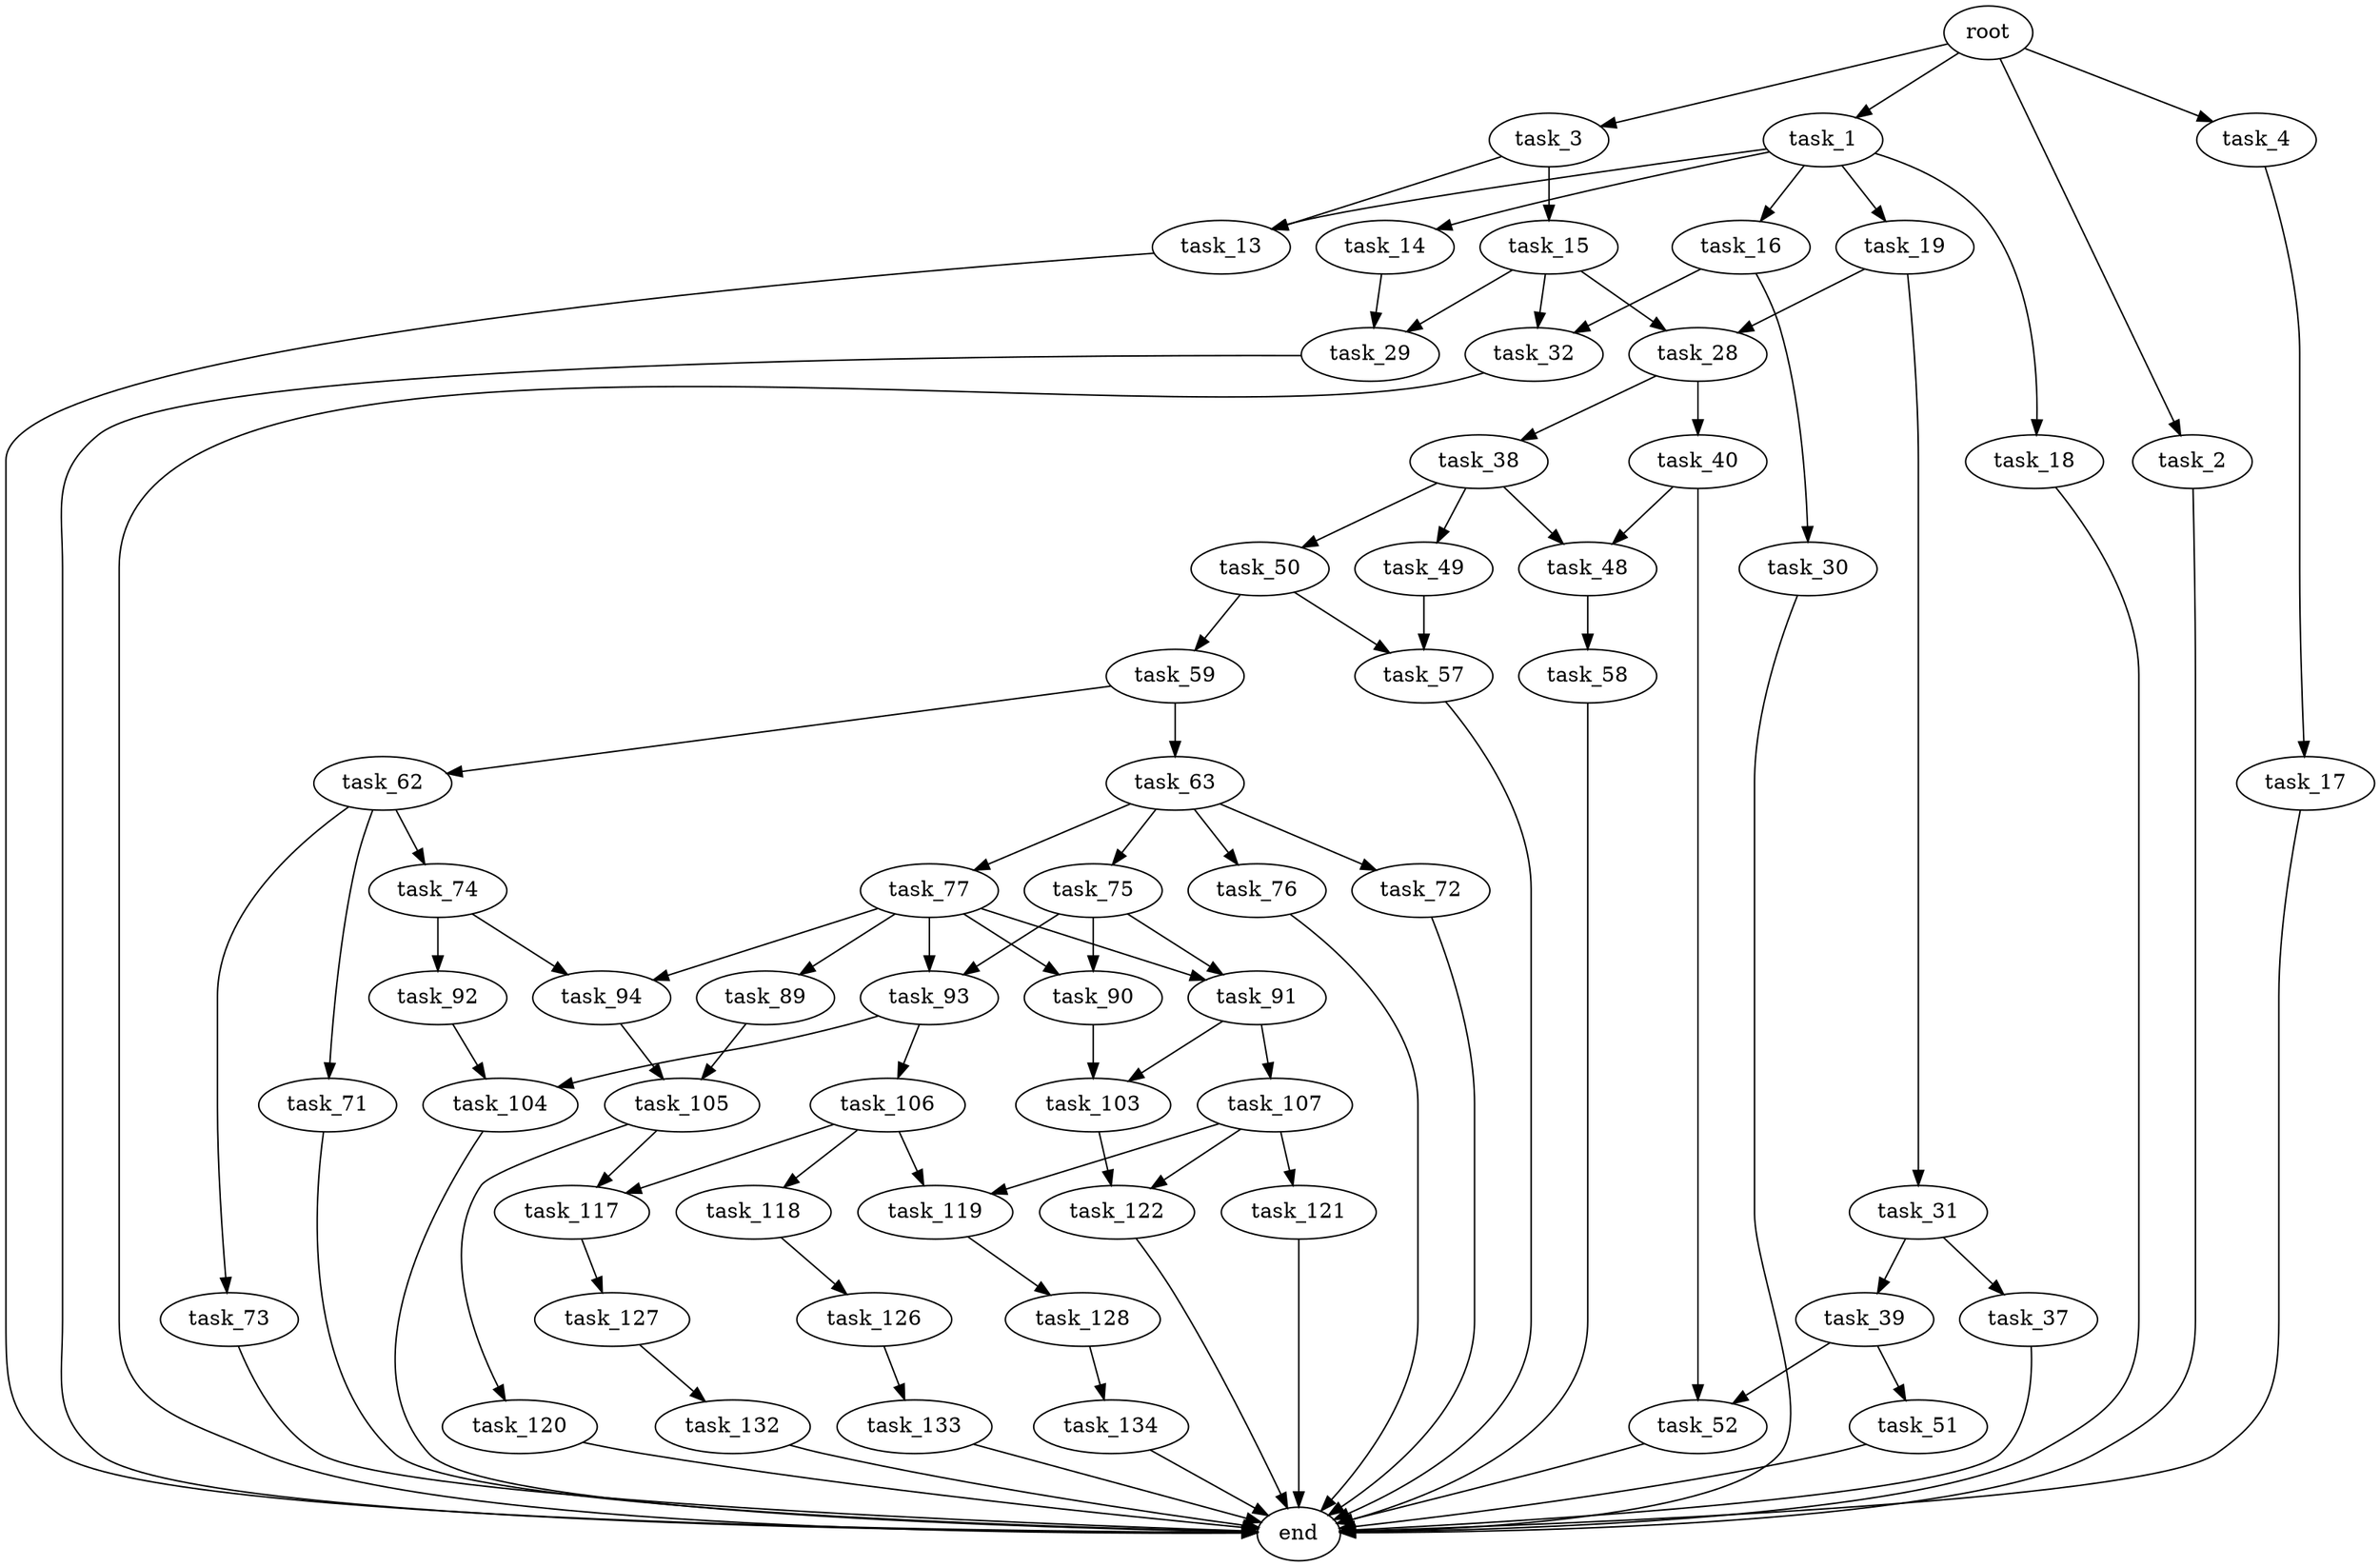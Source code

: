 digraph G {
  root [size="0.000000"];
  task_1 [size="900378457268.000000"];
  task_2 [size="265113942594.000000"];
  task_3 [size="231928233984.000000"];
  task_4 [size="782757789696.000000"];
  task_13 [size="263777488360.000000"];
  task_14 [size="1449987632.000000"];
  task_15 [size="1167410021308.000000"];
  task_16 [size="31666973771.000000"];
  task_17 [size="68719476736.000000"];
  task_18 [size="1061843899907.000000"];
  task_19 [size="25916299143.000000"];
  task_28 [size="33570171543.000000"];
  task_29 [size="426991578060.000000"];
  task_30 [size="258448164600.000000"];
  task_31 [size="8589934592.000000"];
  task_32 [size="1073741824000.000000"];
  task_37 [size="9642462698.000000"];
  task_38 [size="471558976282.000000"];
  task_39 [size="1073741824000.000000"];
  task_40 [size="33672017670.000000"];
  task_48 [size="8213959138.000000"];
  task_49 [size="91175183180.000000"];
  task_50 [size="30785059407.000000"];
  task_51 [size="231928233984.000000"];
  task_52 [size="8053745603.000000"];
  task_57 [size="5378059074.000000"];
  task_58 [size="794616722462.000000"];
  task_59 [size="11813715445.000000"];
  task_62 [size="104274636142.000000"];
  task_63 [size="542999927.000000"];
  task_71 [size="28991029248.000000"];
  task_72 [size="782757789696.000000"];
  task_73 [size="23230784776.000000"];
  task_74 [size="1073741824000.000000"];
  task_75 [size="134217728000.000000"];
  task_76 [size="231928233984.000000"];
  task_77 [size="954236252686.000000"];
  task_89 [size="20094409636.000000"];
  task_90 [size="777447966210.000000"];
  task_91 [size="782757789696.000000"];
  task_92 [size="782757789696.000000"];
  task_93 [size="782757789696.000000"];
  task_94 [size="2509126001.000000"];
  task_103 [size="4431326914.000000"];
  task_104 [size="860914303398.000000"];
  task_105 [size="279434078915.000000"];
  task_106 [size="81954844270.000000"];
  task_107 [size="80386080448.000000"];
  task_117 [size="354542684843.000000"];
  task_118 [size="782757789696.000000"];
  task_119 [size="813244721155.000000"];
  task_120 [size="628390091360.000000"];
  task_121 [size="208723721544.000000"];
  task_122 [size="134217728000.000000"];
  task_126 [size="131507369962.000000"];
  task_127 [size="127124362613.000000"];
  task_128 [size="682830374001.000000"];
  task_132 [size="134217728000.000000"];
  task_133 [size="12660907165.000000"];
  task_134 [size="11987280146.000000"];
  end [size="0.000000"];

  root -> task_1 [size="1.000000"];
  root -> task_2 [size="1.000000"];
  root -> task_3 [size="1.000000"];
  root -> task_4 [size="1.000000"];
  task_1 -> task_13 [size="679477248.000000"];
  task_1 -> task_14 [size="679477248.000000"];
  task_1 -> task_16 [size="679477248.000000"];
  task_1 -> task_18 [size="679477248.000000"];
  task_1 -> task_19 [size="679477248.000000"];
  task_2 -> end [size="1.000000"];
  task_3 -> task_13 [size="301989888.000000"];
  task_3 -> task_15 [size="301989888.000000"];
  task_4 -> task_17 [size="679477248.000000"];
  task_13 -> end [size="1.000000"];
  task_14 -> task_29 [size="33554432.000000"];
  task_15 -> task_28 [size="838860800.000000"];
  task_15 -> task_29 [size="838860800.000000"];
  task_15 -> task_32 [size="838860800.000000"];
  task_16 -> task_30 [size="679477248.000000"];
  task_16 -> task_32 [size="679477248.000000"];
  task_17 -> end [size="1.000000"];
  task_18 -> end [size="1.000000"];
  task_19 -> task_28 [size="536870912.000000"];
  task_19 -> task_31 [size="536870912.000000"];
  task_28 -> task_38 [size="536870912.000000"];
  task_28 -> task_40 [size="536870912.000000"];
  task_29 -> end [size="1.000000"];
  task_30 -> end [size="1.000000"];
  task_31 -> task_37 [size="33554432.000000"];
  task_31 -> task_39 [size="33554432.000000"];
  task_32 -> end [size="1.000000"];
  task_37 -> end [size="1.000000"];
  task_38 -> task_48 [size="838860800.000000"];
  task_38 -> task_49 [size="838860800.000000"];
  task_38 -> task_50 [size="838860800.000000"];
  task_39 -> task_51 [size="838860800.000000"];
  task_39 -> task_52 [size="838860800.000000"];
  task_40 -> task_48 [size="679477248.000000"];
  task_40 -> task_52 [size="679477248.000000"];
  task_48 -> task_58 [size="679477248.000000"];
  task_49 -> task_57 [size="134217728.000000"];
  task_50 -> task_57 [size="679477248.000000"];
  task_50 -> task_59 [size="679477248.000000"];
  task_51 -> end [size="1.000000"];
  task_52 -> end [size="1.000000"];
  task_57 -> end [size="1.000000"];
  task_58 -> end [size="1.000000"];
  task_59 -> task_62 [size="838860800.000000"];
  task_59 -> task_63 [size="838860800.000000"];
  task_62 -> task_71 [size="75497472.000000"];
  task_62 -> task_73 [size="75497472.000000"];
  task_62 -> task_74 [size="75497472.000000"];
  task_63 -> task_72 [size="33554432.000000"];
  task_63 -> task_75 [size="33554432.000000"];
  task_63 -> task_76 [size="33554432.000000"];
  task_63 -> task_77 [size="33554432.000000"];
  task_71 -> end [size="1.000000"];
  task_72 -> end [size="1.000000"];
  task_73 -> end [size="1.000000"];
  task_74 -> task_92 [size="838860800.000000"];
  task_74 -> task_94 [size="838860800.000000"];
  task_75 -> task_90 [size="209715200.000000"];
  task_75 -> task_91 [size="209715200.000000"];
  task_75 -> task_93 [size="209715200.000000"];
  task_76 -> end [size="1.000000"];
  task_77 -> task_89 [size="679477248.000000"];
  task_77 -> task_90 [size="679477248.000000"];
  task_77 -> task_91 [size="679477248.000000"];
  task_77 -> task_93 [size="679477248.000000"];
  task_77 -> task_94 [size="679477248.000000"];
  task_89 -> task_105 [size="411041792.000000"];
  task_90 -> task_103 [size="679477248.000000"];
  task_91 -> task_103 [size="679477248.000000"];
  task_91 -> task_107 [size="679477248.000000"];
  task_92 -> task_104 [size="679477248.000000"];
  task_93 -> task_104 [size="679477248.000000"];
  task_93 -> task_106 [size="679477248.000000"];
  task_94 -> task_105 [size="134217728.000000"];
  task_103 -> task_122 [size="134217728.000000"];
  task_104 -> end [size="1.000000"];
  task_105 -> task_117 [size="209715200.000000"];
  task_105 -> task_120 [size="209715200.000000"];
  task_106 -> task_117 [size="75497472.000000"];
  task_106 -> task_118 [size="75497472.000000"];
  task_106 -> task_119 [size="75497472.000000"];
  task_107 -> task_119 [size="134217728.000000"];
  task_107 -> task_121 [size="134217728.000000"];
  task_107 -> task_122 [size="134217728.000000"];
  task_117 -> task_127 [size="301989888.000000"];
  task_118 -> task_126 [size="679477248.000000"];
  task_119 -> task_128 [size="679477248.000000"];
  task_120 -> end [size="1.000000"];
  task_121 -> end [size="1.000000"];
  task_122 -> end [size="1.000000"];
  task_126 -> task_133 [size="134217728.000000"];
  task_127 -> task_132 [size="134217728.000000"];
  task_128 -> task_134 [size="838860800.000000"];
  task_132 -> end [size="1.000000"];
  task_133 -> end [size="1.000000"];
  task_134 -> end [size="1.000000"];
}
